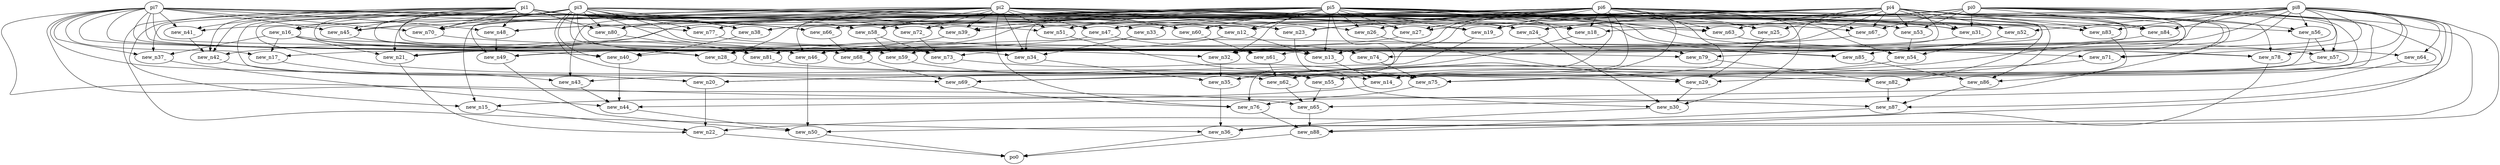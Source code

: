 digraph g {
 pi5 -> new_n12_
 pi3 -> new_n12_
 pi4 -> new_n12_
 new_n12_ -> new_n13_
 pi5 -> new_n13_
 pi7 -> new_n13_
 pi6 -> new_n13_
 pi8 -> new_n14_
 pi4 -> new_n14_
 pi3 -> new_n14_
 new_n13_ -> new_n14_
 new_n14_ -> new_n15_
 pi1 -> new_n15_
 pi2 -> new_n15_
 pi1 -> new_n16_
 pi2 -> new_n16_
 new_n16_ -> new_n17_
 pi7 -> new_n17_
 pi8 -> new_n17_
 pi2 -> new_n18_
 pi6 -> new_n18_
 pi5 -> new_n18_
 pi8 -> new_n18_
 pi1 -> new_n19_
 pi4 -> new_n19_
 pi5 -> new_n19_
 pi6 -> new_n19_
 new_n18_ -> new_n20_
 new_n19_ -> new_n20_
 new_n17_ -> new_n20_
 pi3 -> new_n20_
 new_n16_ -> new_n21_
 pi3 -> new_n21_
 pi4 -> new_n21_
 pi5 -> new_n21_
 new_n20_ -> new_n22_
 new_n21_ -> new_n22_
 new_n15_ -> new_n22_
 pi0 -> new_n22_
 pi6 -> new_n23_
 pi7 -> new_n23_
 pi0 -> new_n23_
 pi2 -> new_n23_
 pi2 -> new_n24_
 pi0 -> new_n24_
 pi3 -> new_n24_
 pi4 -> new_n24_
 pi6 -> new_n25_
 pi5 -> new_n25_
 pi4 -> new_n25_
 pi5 -> new_n26_
 pi2 -> new_n26_
 pi6 -> new_n26_
 pi4 -> new_n27_
 pi6 -> new_n27_
 pi2 -> new_n27_
 pi5 -> new_n27_
 pi7 -> new_n28_
 pi2 -> new_n28_
 new_n27_ -> new_n28_
 pi3 -> new_n28_
 new_n25_ -> new_n29_
 new_n26_ -> new_n29_
 new_n28_ -> new_n29_
 pi0 -> new_n29_
 pi6 -> new_n30_
 new_n24_ -> new_n30_
 new_n29_ -> new_n30_
 new_n23_ -> new_n30_
 pi4 -> new_n31_
 pi0 -> new_n31_
 pi6 -> new_n31_
 pi3 -> new_n31_
 pi1 -> new_n32_
 new_n31_ -> new_n32_
 pi5 -> new_n32_
 pi1 -> new_n33_
 pi0 -> new_n33_
 pi5 -> new_n34_
 pi7 -> new_n34_
 new_n33_ -> new_n34_
 pi2 -> new_n34_
 new_n34_ -> new_n35_
 pi4 -> new_n35_
 pi6 -> new_n35_
 new_n32_ -> new_n35_
 new_n30_ -> new_n36_
 pi1 -> new_n36_
 new_n35_ -> new_n36_
 pi8 -> new_n36_
 new_n16_ -> new_n37_
 pi7 -> new_n37_
 pi3 -> new_n37_
 pi5 -> new_n38_
 pi6 -> new_n38_
 pi1 -> new_n38_
 pi3 -> new_n38_
 pi8 -> new_n39_
 pi1 -> new_n39_
 pi5 -> new_n39_
 pi2 -> new_n39_
 pi3 -> new_n40_
 new_n39_ -> new_n40_
 new_n38_ -> new_n40_
 pi7 -> new_n40_
 pi1 -> new_n41_
 pi7 -> new_n41_
 pi8 -> new_n41_
 pi3 -> new_n42_
 pi1 -> new_n42_
 pi5 -> new_n42_
 new_n41_ -> new_n42_
 new_n42_ -> new_n43_
 pi2 -> new_n43_
 pi6 -> new_n43_
 new_n37_ -> new_n44_
 new_n40_ -> new_n44_
 pi4 -> new_n44_
 new_n43_ -> new_n44_
 pi1 -> new_n45_
 pi6 -> new_n45_
 pi7 -> new_n45_
 pi3 -> new_n45_
 new_n45_ -> new_n46_
 pi4 -> new_n46_
 pi2 -> new_n46_
 pi5 -> new_n46_
 pi4 -> new_n47_
 pi6 -> new_n47_
 pi2 -> new_n47_
 pi7 -> new_n47_
 pi5 -> new_n48_
 pi1 -> new_n48_
 pi7 -> new_n48_
 pi4 -> new_n48_
 new_n48_ -> new_n49_
 new_n47_ -> new_n49_
 pi3 -> new_n49_
 pi8 -> new_n49_
 new_n46_ -> new_n50_
 new_n49_ -> new_n50_
 new_n44_ -> new_n50_
 pi0 -> new_n50_
 pi2 -> new_n51_
 pi1 -> new_n51_
 pi6 -> new_n51_
 pi5 -> new_n51_
 pi4 -> new_n52_
 pi5 -> new_n52_
 pi2 -> new_n52_
 pi8 -> new_n52_
 pi4 -> new_n53_
 pi1 -> new_n53_
 pi2 -> new_n53_
 pi0 -> new_n53_
 pi6 -> new_n54_
 new_n53_ -> new_n54_
 new_n52_ -> new_n54_
 pi8 -> new_n55_
 new_n51_ -> new_n55_
 new_n54_ -> new_n55_
 pi3 -> new_n55_
 pi4 -> new_n56_
 pi1 -> new_n56_
 pi8 -> new_n56_
 new_n56_ -> new_n57_
 pi5 -> new_n57_
 pi0 -> new_n57_
 pi2 -> new_n58_
 pi0 -> new_n58_
 pi1 -> new_n58_
 new_n58_ -> new_n59_
 pi4 -> new_n59_
 pi3 -> new_n59_
 pi3 -> new_n60_
 pi5 -> new_n60_
 pi2 -> new_n60_
 pi4 -> new_n60_
 new_n60_ -> new_n61_
 pi0 -> new_n61_
 pi1 -> new_n61_
 new_n59_ -> new_n62_
 new_n61_ -> new_n62_
 new_n57_ -> new_n62_
 pi6 -> new_n62_
 pi4 -> new_n63_
 pi5 -> new_n63_
 pi6 -> new_n63_
 pi3 -> new_n63_
 pi8 -> new_n64_
 new_n63_ -> new_n64_
 new_n62_ -> new_n65_
 new_n64_ -> new_n65_
 new_n55_ -> new_n65_
 pi7 -> new_n65_
 pi1 -> new_n66_
 pi6 -> new_n66_
 pi4 -> new_n66_
 pi7 -> new_n66_
 pi7 -> new_n67_
 pi4 -> new_n67_
 pi0 -> new_n67_
 pi6 -> new_n67_
 pi3 -> new_n68_
 new_n67_ -> new_n68_
 new_n66_ -> new_n68_
 new_n56_ -> new_n69_
 pi7 -> new_n69_
 pi6 -> new_n69_
 new_n68_ -> new_n69_
 pi1 -> new_n70_
 pi2 -> new_n70_
 pi7 -> new_n70_
 pi3 -> new_n70_
 new_n70_ -> new_n71_
 pi8 -> new_n71_
 pi4 -> new_n71_
 pi0 -> new_n72_
 pi1 -> new_n72_
 pi2 -> new_n72_
 new_n58_ -> new_n73_
 pi8 -> new_n73_
 new_n72_ -> new_n73_
 pi7 -> new_n73_
 new_n47_ -> new_n74_
 pi1 -> new_n74_
 pi8 -> new_n74_
 new_n71_ -> new_n75_
 new_n73_ -> new_n75_
 pi6 -> new_n75_
 new_n74_ -> new_n75_
 new_n69_ -> new_n76_
 pi2 -> new_n76_
 new_n75_ -> new_n76_
 pi5 -> new_n76_
 pi3 -> new_n77_
 pi6 -> new_n77_
 pi7 -> new_n77_
 pi4 -> new_n78_
 pi5 -> new_n78_
 new_n77_ -> new_n78_
 pi8 -> new_n78_
 pi4 -> new_n79_
 pi5 -> new_n79_
 new_n16_ -> new_n79_
 pi1 -> new_n80_
 pi2 -> new_n80_
 pi3 -> new_n80_
 pi5 -> new_n80_
 new_n16_ -> new_n81_
 new_n12_ -> new_n81_
 new_n80_ -> new_n81_
 new_n79_ -> new_n82_
 pi6 -> new_n82_
 pi0 -> new_n82_
 new_n81_ -> new_n82_
 pi4 -> new_n83_
 pi5 -> new_n83_
 pi8 -> new_n83_
 pi3 -> new_n83_
 pi4 -> new_n84_
 pi0 -> new_n84_
 pi6 -> new_n84_
 pi8 -> new_n84_
 pi3 -> new_n85_
 new_n84_ -> new_n85_
 pi5 -> new_n85_
 pi6 -> new_n86_
 new_n83_ -> new_n86_
 new_n85_ -> new_n86_
 new_n82_ -> new_n87_
 pi8 -> new_n87_
 new_n86_ -> new_n87_
 pi7 -> new_n87_
 new_n65_ -> new_n88_
 new_n76_ -> new_n88_
 new_n87_ -> new_n88_
 new_n78_ -> new_n88_
 new_n22_ -> po0
 new_n36_ -> po0
 new_n50_ -> po0
 new_n88_ -> po0
}
